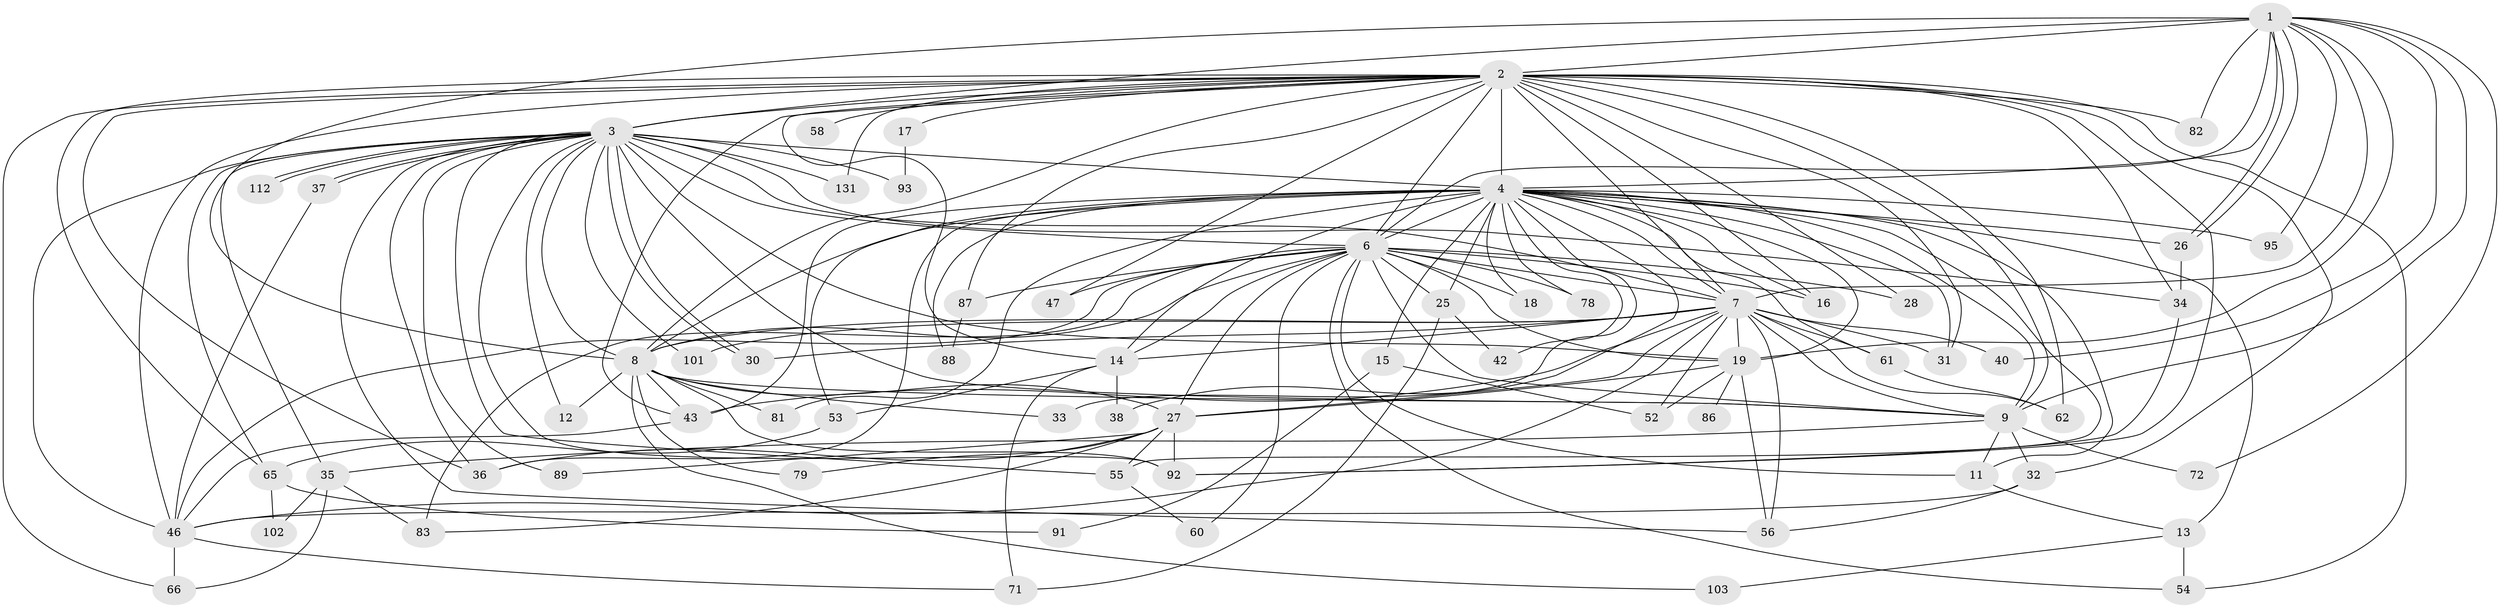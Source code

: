 // original degree distribution, {19: 0.007518796992481203, 15: 0.007518796992481203, 33: 0.007518796992481203, 21: 0.007518796992481203, 28: 0.015037593984962405, 24: 0.007518796992481203, 23: 0.007518796992481203, 14: 0.007518796992481203, 25: 0.007518796992481203, 4: 0.06015037593984962, 2: 0.5488721804511278, 5: 0.045112781954887216, 7: 0.007518796992481203, 3: 0.21052631578947367, 8: 0.007518796992481203, 11: 0.007518796992481203, 6: 0.03007518796992481, 10: 0.007518796992481203}
// Generated by graph-tools (version 1.1) at 2025/17/03/04/25 18:17:15]
// undirected, 66 vertices, 175 edges
graph export_dot {
graph [start="1"]
  node [color=gray90,style=filled];
  1;
  2 [super="+23+5"];
  3 [super="+21+68"];
  4 [super="+45+10+104+119"];
  6;
  7 [super="+117+124+94+44"];
  8 [super="+107+39"];
  9;
  11 [super="+22"];
  12;
  13;
  14;
  15;
  16;
  17;
  18;
  19 [super="+125+85+29"];
  25;
  26 [super="+84"];
  27 [super="+48+77+41"];
  28;
  30 [super="+70"];
  31 [super="+97"];
  32;
  33;
  34 [super="+63"];
  35;
  36 [super="+96"];
  37;
  38;
  40;
  42;
  43 [super="+105+129"];
  46 [super="+57+74+106"];
  47;
  52 [super="+80"];
  53;
  54 [super="+126"];
  55;
  56 [super="+67"];
  58;
  60;
  61;
  62 [super="+69"];
  65 [super="+123"];
  66 [super="+120"];
  71 [super="+127"];
  72;
  78;
  79;
  81;
  82;
  83 [super="+90"];
  86;
  87;
  88;
  89;
  91;
  92 [super="+128+109"];
  93;
  95;
  101;
  102;
  103;
  112;
  131;
  1 -- 2 [weight=3];
  1 -- 3;
  1 -- 4 [weight=2];
  1 -- 6;
  1 -- 7 [weight=2];
  1 -- 8 [weight=2];
  1 -- 9;
  1 -- 26;
  1 -- 26;
  1 -- 40;
  1 -- 72;
  1 -- 82;
  1 -- 95;
  1 -- 19;
  2 -- 3 [weight=4];
  2 -- 4 [weight=5];
  2 -- 6 [weight=3];
  2 -- 7 [weight=5];
  2 -- 8 [weight=5];
  2 -- 9 [weight=3];
  2 -- 17 [weight=2];
  2 -- 43;
  2 -- 65;
  2 -- 66;
  2 -- 131;
  2 -- 46 [weight=2];
  2 -- 47;
  2 -- 87;
  2 -- 28;
  2 -- 14;
  2 -- 16;
  2 -- 82;
  2 -- 92 [weight=2];
  2 -- 31;
  2 -- 32;
  2 -- 34 [weight=2];
  2 -- 36;
  2 -- 54;
  2 -- 58 [weight=2];
  2 -- 62;
  3 -- 4 [weight=3];
  3 -- 6;
  3 -- 7;
  3 -- 8;
  3 -- 9;
  3 -- 12;
  3 -- 19 [weight=2];
  3 -- 30;
  3 -- 30;
  3 -- 34;
  3 -- 35;
  3 -- 37;
  3 -- 37;
  3 -- 55;
  3 -- 56;
  3 -- 65;
  3 -- 89;
  3 -- 93;
  3 -- 101;
  3 -- 112;
  3 -- 112;
  3 -- 131;
  3 -- 92;
  3 -- 36;
  3 -- 46 [weight=2];
  4 -- 6 [weight=3];
  4 -- 7 [weight=2];
  4 -- 8 [weight=3];
  4 -- 9 [weight=2];
  4 -- 13 [weight=2];
  4 -- 18;
  4 -- 25;
  4 -- 31;
  4 -- 38;
  4 -- 55;
  4 -- 81;
  4 -- 95;
  4 -- 43;
  4 -- 11;
  4 -- 78;
  4 -- 15;
  4 -- 16;
  4 -- 14;
  4 -- 19;
  4 -- 88;
  4 -- 33;
  4 -- 36;
  4 -- 42;
  4 -- 53;
  4 -- 61;
  4 -- 26;
  6 -- 7 [weight=2];
  6 -- 8;
  6 -- 9;
  6 -- 11;
  6 -- 14;
  6 -- 16;
  6 -- 18;
  6 -- 25;
  6 -- 28;
  6 -- 47;
  6 -- 54;
  6 -- 60;
  6 -- 78;
  6 -- 83;
  6 -- 87;
  6 -- 27 [weight=2];
  6 -- 19;
  6 -- 46;
  7 -- 8 [weight=2];
  7 -- 9;
  7 -- 14;
  7 -- 27;
  7 -- 40;
  7 -- 46;
  7 -- 52;
  7 -- 101;
  7 -- 43;
  7 -- 62;
  7 -- 56;
  7 -- 19;
  7 -- 61;
  7 -- 30;
  7 -- 31;
  8 -- 9;
  8 -- 12;
  8 -- 27 [weight=2];
  8 -- 33;
  8 -- 43;
  8 -- 79;
  8 -- 81;
  8 -- 103;
  8 -- 92;
  9 -- 32;
  9 -- 35;
  9 -- 72;
  9 -- 11;
  11 -- 13;
  13 -- 103;
  13 -- 54;
  14 -- 38;
  14 -- 53;
  14 -- 71;
  15 -- 52;
  15 -- 91;
  17 -- 93;
  19 -- 86 [weight=2];
  19 -- 27 [weight=2];
  19 -- 56;
  19 -- 52;
  25 -- 42;
  25 -- 71;
  26 -- 34;
  27 -- 36;
  27 -- 89;
  27 -- 83;
  27 -- 79;
  27 -- 55;
  27 -- 92;
  32 -- 46;
  32 -- 56;
  34 -- 92;
  35 -- 83;
  35 -- 102;
  35 -- 66;
  37 -- 46;
  43 -- 46;
  46 -- 66;
  46 -- 71;
  53 -- 65;
  55 -- 60;
  61 -- 62;
  65 -- 91;
  65 -- 102;
  87 -- 88;
}
